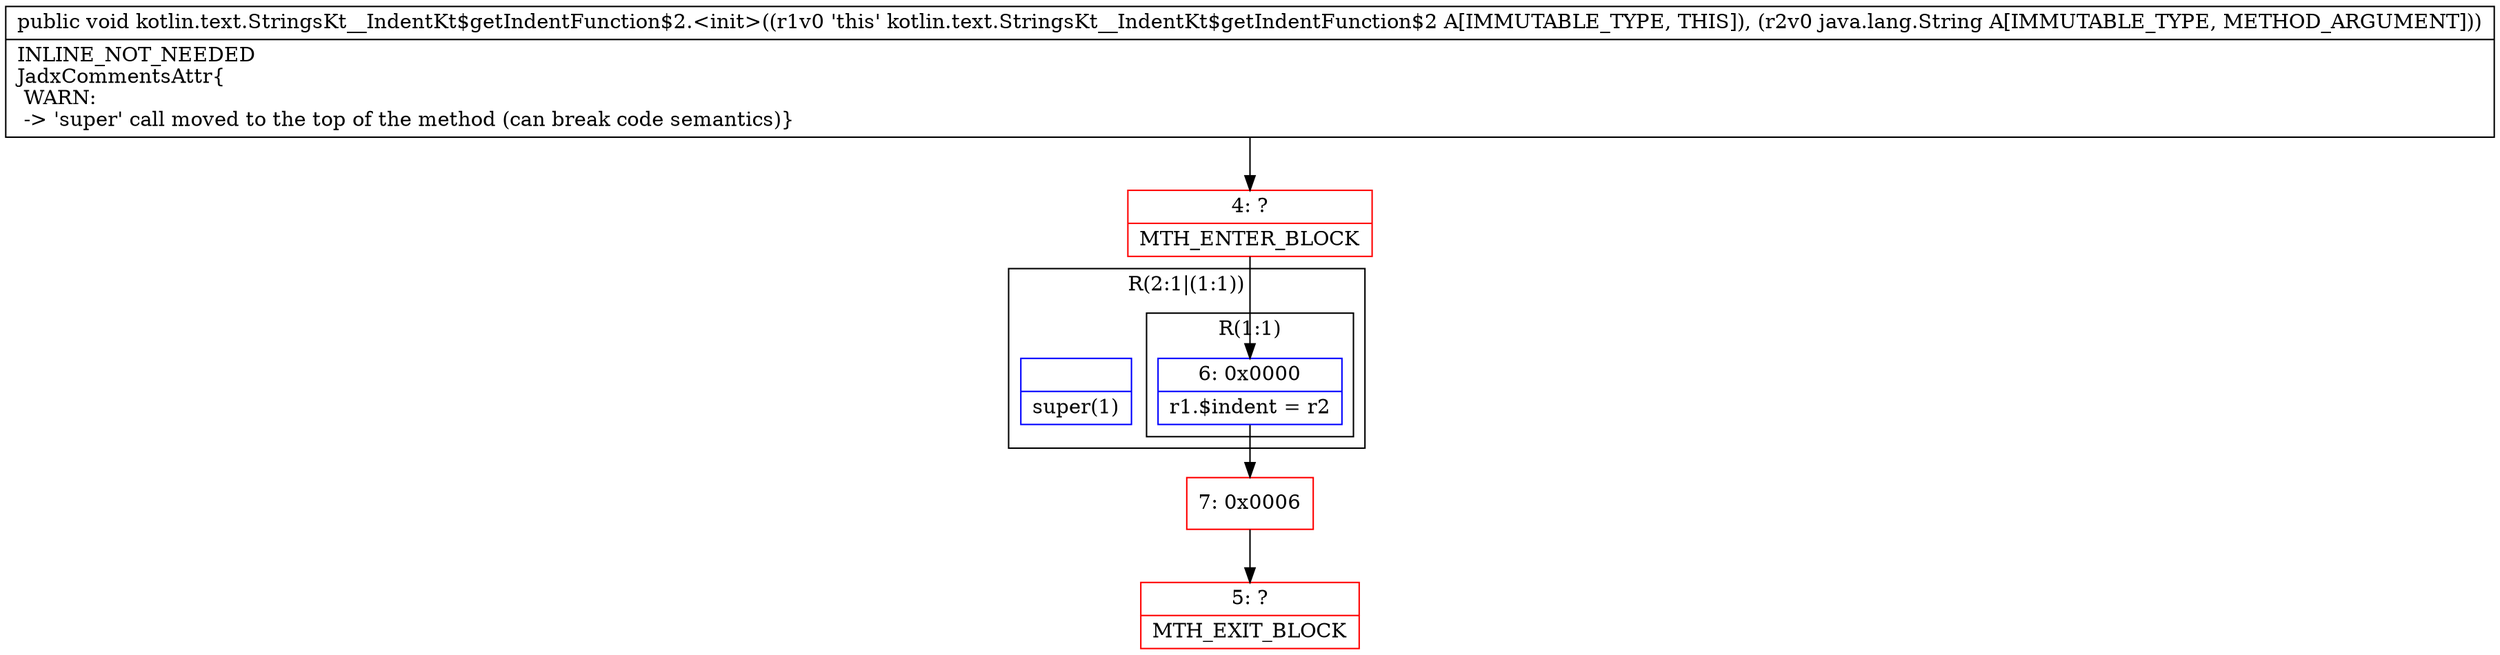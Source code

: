 digraph "CFG forkotlin.text.StringsKt__IndentKt$getIndentFunction$2.\<init\>(Ljava\/lang\/String;)V" {
subgraph cluster_Region_271457146 {
label = "R(2:1|(1:1))";
node [shape=record,color=blue];
Node_InsnContainer_1946830268 [shape=record,label="{|super(1)\l}"];
subgraph cluster_Region_1065580119 {
label = "R(1:1)";
node [shape=record,color=blue];
Node_6 [shape=record,label="{6\:\ 0x0000|r1.$indent = r2\l}"];
}
}
Node_4 [shape=record,color=red,label="{4\:\ ?|MTH_ENTER_BLOCK\l}"];
Node_7 [shape=record,color=red,label="{7\:\ 0x0006}"];
Node_5 [shape=record,color=red,label="{5\:\ ?|MTH_EXIT_BLOCK\l}"];
MethodNode[shape=record,label="{public void kotlin.text.StringsKt__IndentKt$getIndentFunction$2.\<init\>((r1v0 'this' kotlin.text.StringsKt__IndentKt$getIndentFunction$2 A[IMMUTABLE_TYPE, THIS]), (r2v0 java.lang.String A[IMMUTABLE_TYPE, METHOD_ARGUMENT]))  | INLINE_NOT_NEEDED\lJadxCommentsAttr\{\l WARN: \l \-\> 'super' call moved to the top of the method (can break code semantics)\}\l}"];
MethodNode -> Node_4;Node_6 -> Node_7;
Node_4 -> Node_6;
Node_7 -> Node_5;
}

